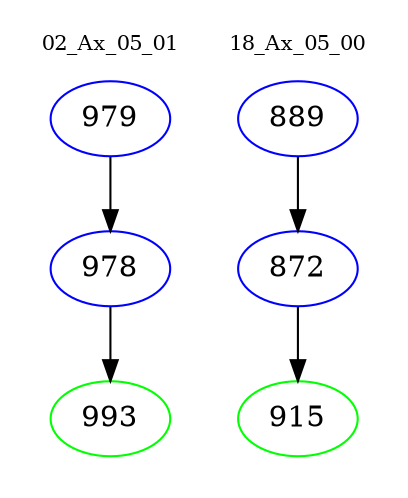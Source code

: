 digraph{
subgraph cluster_0 {
color = white
label = "02_Ax_05_01";
fontsize=10;
T0_979 [label="979", color="blue"]
T0_979 -> T0_978 [color="black"]
T0_978 [label="978", color="blue"]
T0_978 -> T0_993 [color="black"]
T0_993 [label="993", color="green"]
}
subgraph cluster_1 {
color = white
label = "18_Ax_05_00";
fontsize=10;
T1_889 [label="889", color="blue"]
T1_889 -> T1_872 [color="black"]
T1_872 [label="872", color="blue"]
T1_872 -> T1_915 [color="black"]
T1_915 [label="915", color="green"]
}
}
